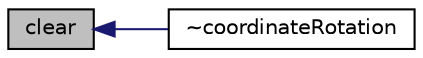 digraph "clear"
{
  bgcolor="transparent";
  edge [fontname="Helvetica",fontsize="10",labelfontname="Helvetica",labelfontsize="10"];
  node [fontname="Helvetica",fontsize="10",shape=record];
  rankdir="LR";
  Node1 [label="clear",height=0.2,width=0.4,color="black", fillcolor="grey75", style="filled", fontcolor="black"];
  Node1 -> Node2 [dir="back",color="midnightblue",fontsize="10",style="solid",fontname="Helvetica"];
  Node2 [label="~coordinateRotation",height=0.2,width=0.4,color="black",URL="$a00406.html#ac822cabe25216f7cb2cc56a23a97f7fc",tooltip="Destructor. "];
}
